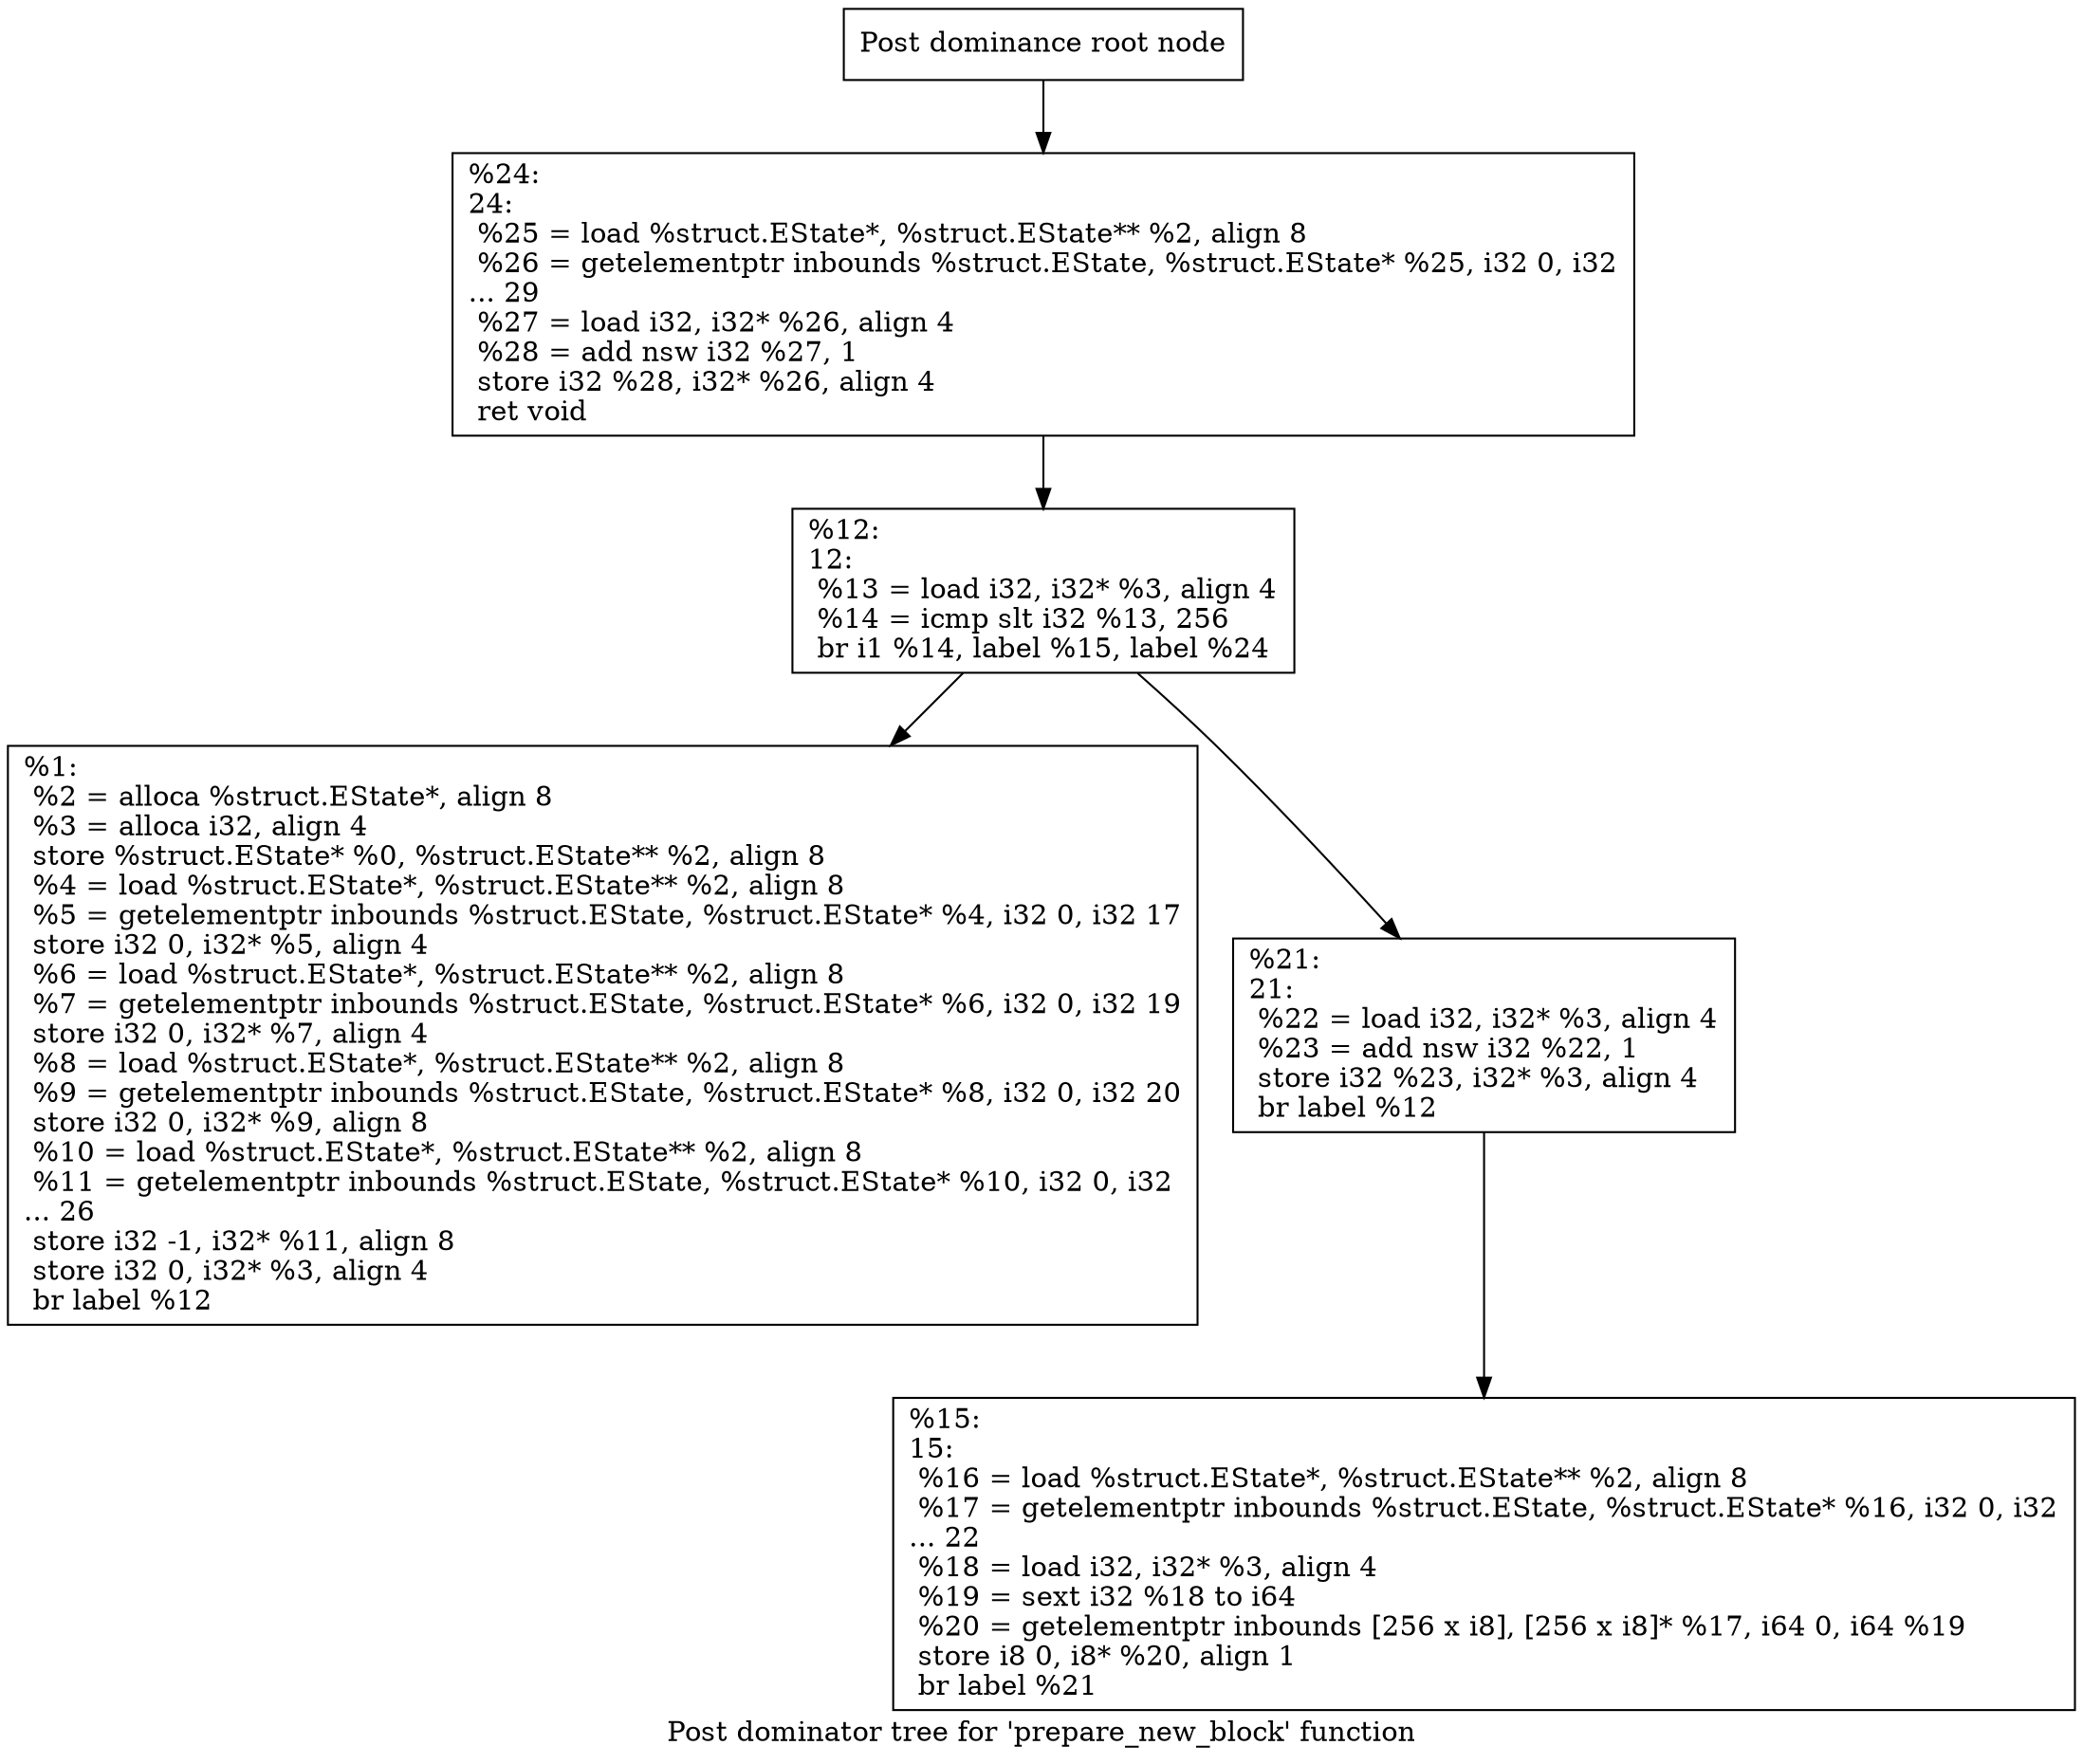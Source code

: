 digraph "Post dominator tree for 'prepare_new_block' function" {
	label="Post dominator tree for 'prepare_new_block' function";

	Node0x161c270 [shape=record,label="{Post dominance root node}"];
	Node0x161c270 -> Node0x15fe0a0;
	Node0x15fe0a0 [shape=record,label="{%24:\l24:                                               \l  %25 = load %struct.EState*, %struct.EState** %2, align 8\l  %26 = getelementptr inbounds %struct.EState, %struct.EState* %25, i32 0, i32\l... 29\l  %27 = load i32, i32* %26, align 4\l  %28 = add nsw i32 %27, 1\l  store i32 %28, i32* %26, align 4\l  ret void\l}"];
	Node0x15fe0a0 -> Node0x161bc70;
	Node0x161bc70 [shape=record,label="{%12:\l12:                                               \l  %13 = load i32, i32* %3, align 4\l  %14 = icmp slt i32 %13, 256\l  br i1 %14, label %15, label %24\l}"];
	Node0x161bc70 -> Node0x1257e20;
	Node0x161bc70 -> Node0x15f8700;
	Node0x1257e20 [shape=record,label="{%1:\l  %2 = alloca %struct.EState*, align 8\l  %3 = alloca i32, align 4\l  store %struct.EState* %0, %struct.EState** %2, align 8\l  %4 = load %struct.EState*, %struct.EState** %2, align 8\l  %5 = getelementptr inbounds %struct.EState, %struct.EState* %4, i32 0, i32 17\l  store i32 0, i32* %5, align 4\l  %6 = load %struct.EState*, %struct.EState** %2, align 8\l  %7 = getelementptr inbounds %struct.EState, %struct.EState* %6, i32 0, i32 19\l  store i32 0, i32* %7, align 4\l  %8 = load %struct.EState*, %struct.EState** %2, align 8\l  %9 = getelementptr inbounds %struct.EState, %struct.EState* %8, i32 0, i32 20\l  store i32 0, i32* %9, align 8\l  %10 = load %struct.EState*, %struct.EState** %2, align 8\l  %11 = getelementptr inbounds %struct.EState, %struct.EState* %10, i32 0, i32\l... 26\l  store i32 -1, i32* %11, align 8\l  store i32 0, i32* %3, align 4\l  br label %12\l}"];
	Node0x15f8700 [shape=record,label="{%21:\l21:                                               \l  %22 = load i32, i32* %3, align 4\l  %23 = add nsw i32 %22, 1\l  store i32 %23, i32* %3, align 4\l  br label %12\l}"];
	Node0x15f8700 -> Node0x161d800;
	Node0x161d800 [shape=record,label="{%15:\l15:                                               \l  %16 = load %struct.EState*, %struct.EState** %2, align 8\l  %17 = getelementptr inbounds %struct.EState, %struct.EState* %16, i32 0, i32\l... 22\l  %18 = load i32, i32* %3, align 4\l  %19 = sext i32 %18 to i64\l  %20 = getelementptr inbounds [256 x i8], [256 x i8]* %17, i64 0, i64 %19\l  store i8 0, i8* %20, align 1\l  br label %21\l}"];
}
